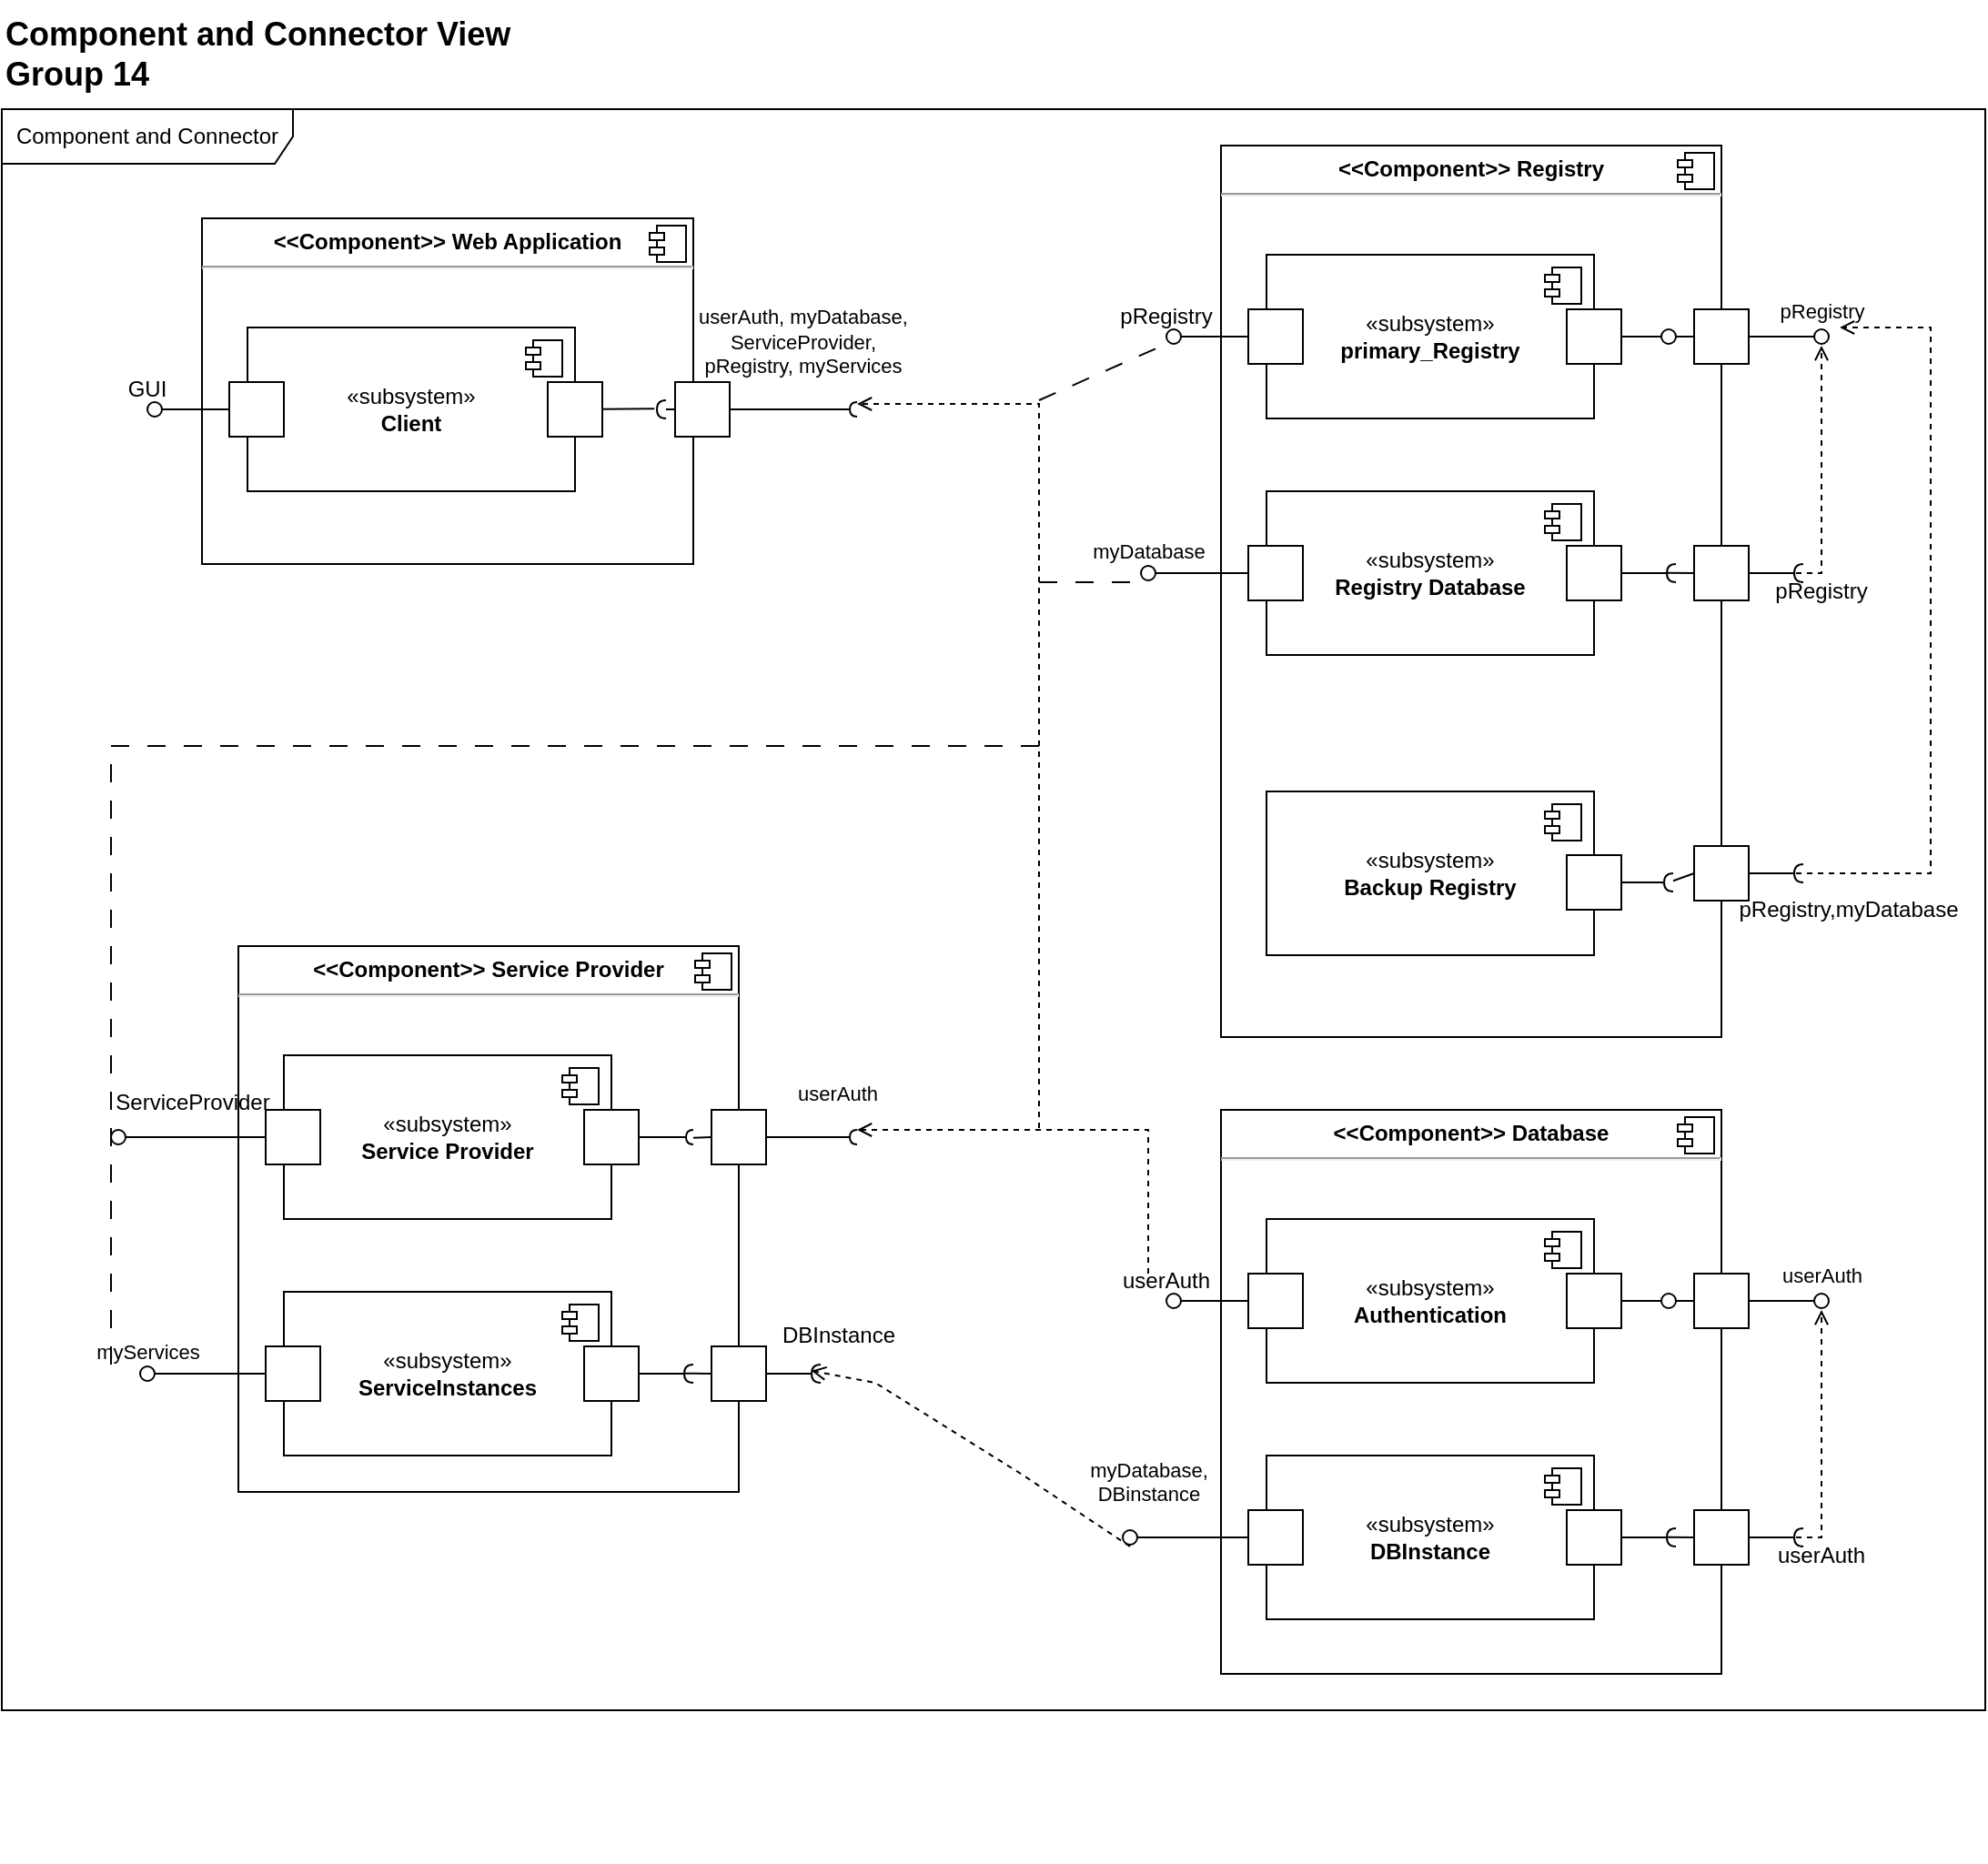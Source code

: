 <mxfile version="22.1.2" type="device">
  <diagram name="Page-1" id="b5b7bab2-c9e2-2cf4-8b2a-24fd1a2a6d21">
    <mxGraphModel dx="2400" dy="720" grid="1" gridSize="10" guides="1" tooltips="1" connect="1" arrows="1" fold="1" page="1" pageScale="1" pageWidth="827" pageHeight="1169" background="none" math="0" shadow="0">
      <root>
        <mxCell id="0" />
        <mxCell id="1" parent="0" />
        <mxCell id="oTCCA9rSkmGnC_1_AHJk-1" value="Component and Connector" style="shape=umlFrame;whiteSpace=wrap;html=1;pointerEvents=0;recursiveResize=0;container=1;collapsible=0;width=160;" vertex="1" parent="1">
          <mxGeometry x="-680" y="120" width="1090" height="880" as="geometry" />
        </mxCell>
        <mxCell id="oTCCA9rSkmGnC_1_AHJk-16" value="&lt;p style=&quot;margin:0px;margin-top:6px;text-align:center;&quot;&gt;&lt;b&gt;&amp;lt;&amp;lt;Component&amp;gt;&amp;gt; Registry&lt;/b&gt;&lt;/p&gt;&lt;hr&gt;&lt;p style=&quot;margin:0px;margin-left:8px;&quot;&gt;&lt;br&gt;&lt;/p&gt;" style="align=left;overflow=fill;html=1;dropTarget=0;whiteSpace=wrap;" vertex="1" parent="oTCCA9rSkmGnC_1_AHJk-1">
          <mxGeometry x="670" y="20" width="275" height="490" as="geometry" />
        </mxCell>
        <mxCell id="oTCCA9rSkmGnC_1_AHJk-17" value="" style="shape=component;jettyWidth=8;jettyHeight=4;" vertex="1" parent="oTCCA9rSkmGnC_1_AHJk-16">
          <mxGeometry x="1" width="20" height="20" relative="1" as="geometry">
            <mxPoint x="-24" y="4" as="offset" />
          </mxGeometry>
        </mxCell>
        <mxCell id="oTCCA9rSkmGnC_1_AHJk-65" value="«subsystem»&lt;br&gt;&lt;b&gt;primary_Registry&lt;/b&gt;" style="html=1;dropTarget=0;whiteSpace=wrap;" vertex="1" parent="oTCCA9rSkmGnC_1_AHJk-1">
          <mxGeometry x="695" y="80" width="180" height="90" as="geometry" />
        </mxCell>
        <mxCell id="oTCCA9rSkmGnC_1_AHJk-66" value="" style="shape=module;jettyWidth=8;jettyHeight=4;" vertex="1" parent="oTCCA9rSkmGnC_1_AHJk-65">
          <mxGeometry x="1" width="20" height="20" relative="1" as="geometry">
            <mxPoint x="-27" y="7" as="offset" />
          </mxGeometry>
        </mxCell>
        <mxCell id="oTCCA9rSkmGnC_1_AHJk-67" value="" style="html=1;rounded=0;direction=west;rotation=-180;" vertex="1" parent="oTCCA9rSkmGnC_1_AHJk-1">
          <mxGeometry x="685" y="110" width="30" height="30" as="geometry" />
        </mxCell>
        <mxCell id="oTCCA9rSkmGnC_1_AHJk-68" value="" style="endArrow=none;html=1;rounded=0;align=center;verticalAlign=top;endFill=0;labelBackgroundColor=none;endSize=2;" edge="1" parent="oTCCA9rSkmGnC_1_AHJk-1" source="oTCCA9rSkmGnC_1_AHJk-67" target="oTCCA9rSkmGnC_1_AHJk-69">
          <mxGeometry relative="1" as="geometry" />
        </mxCell>
        <mxCell id="oTCCA9rSkmGnC_1_AHJk-69" value="" style="ellipse;html=1;fontSize=11;align=center;fillColor=none;points=[];aspect=fixed;resizable=0;verticalAlign=bottom;labelPosition=center;verticalLabelPosition=top;flipH=1;" vertex="1" parent="oTCCA9rSkmGnC_1_AHJk-1">
          <mxGeometry x="640" y="121" width="8" height="8" as="geometry" />
        </mxCell>
        <mxCell id="oTCCA9rSkmGnC_1_AHJk-70" value="«subsystem»&lt;br&gt;&lt;b&gt;Registry Database&lt;/b&gt;" style="html=1;dropTarget=0;whiteSpace=wrap;" vertex="1" parent="oTCCA9rSkmGnC_1_AHJk-1">
          <mxGeometry x="695" y="210" width="180" height="90" as="geometry" />
        </mxCell>
        <mxCell id="oTCCA9rSkmGnC_1_AHJk-71" value="" style="shape=module;jettyWidth=8;jettyHeight=4;" vertex="1" parent="oTCCA9rSkmGnC_1_AHJk-70">
          <mxGeometry x="1" width="20" height="20" relative="1" as="geometry">
            <mxPoint x="-27" y="7" as="offset" />
          </mxGeometry>
        </mxCell>
        <mxCell id="oTCCA9rSkmGnC_1_AHJk-72" value="" style="html=1;rounded=0;direction=west;rotation=-180;" vertex="1" parent="oTCCA9rSkmGnC_1_AHJk-1">
          <mxGeometry x="685" y="240" width="30" height="30" as="geometry" />
        </mxCell>
        <mxCell id="oTCCA9rSkmGnC_1_AHJk-75" value="" style="html=1;rounded=0;" vertex="1" parent="oTCCA9rSkmGnC_1_AHJk-1">
          <mxGeometry x="860" y="240" width="30" height="30" as="geometry" />
        </mxCell>
        <mxCell id="oTCCA9rSkmGnC_1_AHJk-76" value="" style="endArrow=none;html=1;rounded=0;align=center;verticalAlign=top;endFill=0;labelBackgroundColor=none;endSize=2;" edge="1" source="oTCCA9rSkmGnC_1_AHJk-75" target="oTCCA9rSkmGnC_1_AHJk-77" parent="oTCCA9rSkmGnC_1_AHJk-1">
          <mxGeometry relative="1" as="geometry" />
        </mxCell>
        <mxCell id="oTCCA9rSkmGnC_1_AHJk-77" value="" style="shape=requiredInterface;html=1;fontSize=11;align=center;fillColor=none;points=[];aspect=fixed;resizable=0;verticalAlign=bottom;labelPosition=center;verticalLabelPosition=top;flipH=1;" vertex="1" parent="oTCCA9rSkmGnC_1_AHJk-1">
          <mxGeometry x="915" y="250" width="5" height="10" as="geometry" />
        </mxCell>
        <mxCell id="oTCCA9rSkmGnC_1_AHJk-81" value="«subsystem»&lt;br&gt;&lt;b&gt;Backup Registry&lt;/b&gt;" style="html=1;dropTarget=0;whiteSpace=wrap;" vertex="1" parent="oTCCA9rSkmGnC_1_AHJk-1">
          <mxGeometry x="695" y="375" width="180" height="90" as="geometry" />
        </mxCell>
        <mxCell id="oTCCA9rSkmGnC_1_AHJk-82" value="" style="shape=module;jettyWidth=8;jettyHeight=4;" vertex="1" parent="oTCCA9rSkmGnC_1_AHJk-81">
          <mxGeometry x="1" width="20" height="20" relative="1" as="geometry">
            <mxPoint x="-27" y="7" as="offset" />
          </mxGeometry>
        </mxCell>
        <mxCell id="oTCCA9rSkmGnC_1_AHJk-90" value="" style="html=1;rounded=0;" vertex="1" parent="oTCCA9rSkmGnC_1_AHJk-1">
          <mxGeometry x="860" y="110" width="30" height="30" as="geometry" />
        </mxCell>
        <mxCell id="oTCCA9rSkmGnC_1_AHJk-91" value="" style="endArrow=none;html=1;rounded=0;align=center;verticalAlign=top;endFill=0;labelBackgroundColor=none;endSize=2;" edge="1" source="oTCCA9rSkmGnC_1_AHJk-90" target="oTCCA9rSkmGnC_1_AHJk-92" parent="oTCCA9rSkmGnC_1_AHJk-1">
          <mxGeometry relative="1" as="geometry" />
        </mxCell>
        <mxCell id="oTCCA9rSkmGnC_1_AHJk-92" value="" style="ellipse;html=1;fontSize=11;align=center;fillColor=none;points=[];aspect=fixed;resizable=0;verticalAlign=bottom;labelPosition=center;verticalLabelPosition=top;flipH=1;" vertex="1" parent="oTCCA9rSkmGnC_1_AHJk-1">
          <mxGeometry x="912" y="121" width="8" height="8" as="geometry" />
        </mxCell>
        <mxCell id="oTCCA9rSkmGnC_1_AHJk-96" value="myDatabase" style="html=1;verticalAlign=bottom;labelBackgroundColor=none;startArrow=oval;startFill=0;startSize=8;endArrow=none;rounded=0;entryX=0;entryY=0.5;entryDx=0;entryDy=0;" edge="1" parent="oTCCA9rSkmGnC_1_AHJk-1" target="oTCCA9rSkmGnC_1_AHJk-72">
          <mxGeometry x="-1" y="3" relative="1" as="geometry">
            <mxPoint x="630" y="255" as="sourcePoint" />
            <mxPoint x="670" y="260" as="targetPoint" />
          </mxGeometry>
        </mxCell>
        <mxCell id="oTCCA9rSkmGnC_1_AHJk-102" value="" style="html=1;rounded=0;" vertex="1" parent="oTCCA9rSkmGnC_1_AHJk-1">
          <mxGeometry x="930" y="110" width="30" height="30" as="geometry" />
        </mxCell>
        <mxCell id="oTCCA9rSkmGnC_1_AHJk-108" value="pRegistry" style="html=1;verticalAlign=bottom;labelBackgroundColor=none;startArrow=oval;startFill=0;startSize=8;endArrow=none;rounded=0;entryX=1;entryY=0.5;entryDx=0;entryDy=0;" edge="1" parent="oTCCA9rSkmGnC_1_AHJk-1" target="oTCCA9rSkmGnC_1_AHJk-102">
          <mxGeometry x="-1" y="-5" relative="1" as="geometry">
            <mxPoint x="1000" y="125" as="sourcePoint" />
            <mxPoint x="977.5" y="121" as="targetPoint" />
            <mxPoint as="offset" />
          </mxGeometry>
        </mxCell>
        <mxCell id="oTCCA9rSkmGnC_1_AHJk-109" value="" style="html=1;rounded=0;" vertex="1" parent="oTCCA9rSkmGnC_1_AHJk-1">
          <mxGeometry x="930" y="240" width="30" height="30" as="geometry" />
        </mxCell>
        <mxCell id="oTCCA9rSkmGnC_1_AHJk-110" value="" style="endArrow=none;html=1;rounded=0;align=center;verticalAlign=top;endFill=0;labelBackgroundColor=none;endSize=2;" edge="1" source="oTCCA9rSkmGnC_1_AHJk-109" target="oTCCA9rSkmGnC_1_AHJk-111" parent="oTCCA9rSkmGnC_1_AHJk-1">
          <mxGeometry relative="1" as="geometry" />
        </mxCell>
        <mxCell id="oTCCA9rSkmGnC_1_AHJk-111" value="" style="shape=requiredInterface;html=1;fontSize=11;align=center;fillColor=none;points=[];aspect=fixed;resizable=0;verticalAlign=bottom;labelPosition=center;verticalLabelPosition=top;flipH=1;" vertex="1" parent="oTCCA9rSkmGnC_1_AHJk-1">
          <mxGeometry x="985" y="250" width="5" height="10" as="geometry" />
        </mxCell>
        <mxCell id="oTCCA9rSkmGnC_1_AHJk-112" value="" style="endArrow=open;html=1;rounded=0;align=center;verticalAlign=bottom;dashed=1;endFill=0;labelBackgroundColor=none;exitX=0.798;exitY=0.502;exitDx=0;exitDy=0;exitPerimeter=0;" edge="1" parent="oTCCA9rSkmGnC_1_AHJk-1" source="oTCCA9rSkmGnC_1_AHJk-111">
          <mxGeometry relative="1" as="geometry">
            <mxPoint x="1000" y="254" as="sourcePoint" />
            <mxPoint x="1000" y="130" as="targetPoint" />
            <Array as="points">
              <mxPoint x="1000" y="255" />
            </Array>
          </mxGeometry>
        </mxCell>
        <mxCell id="oTCCA9rSkmGnC_1_AHJk-113" value="" style="resizable=0;html=1;align=center;verticalAlign=top;labelBackgroundColor=none;" connectable="0" vertex="1" parent="oTCCA9rSkmGnC_1_AHJk-112">
          <mxGeometry relative="1" as="geometry" />
        </mxCell>
        <mxCell id="oTCCA9rSkmGnC_1_AHJk-117" value="" style="endArrow=none;html=1;rounded=0;entryX=0;entryY=0.5;entryDx=0;entryDy=0;" edge="1" parent="oTCCA9rSkmGnC_1_AHJk-1" source="oTCCA9rSkmGnC_1_AHJk-92" target="oTCCA9rSkmGnC_1_AHJk-102">
          <mxGeometry width="50" height="50" relative="1" as="geometry">
            <mxPoint x="860" y="240" as="sourcePoint" />
            <mxPoint x="910" y="190" as="targetPoint" />
          </mxGeometry>
        </mxCell>
        <mxCell id="oTCCA9rSkmGnC_1_AHJk-119" value="" style="endArrow=none;html=1;rounded=0;entryX=0;entryY=0.5;entryDx=0;entryDy=0;exitX=0.983;exitY=0.488;exitDx=0;exitDy=0;exitPerimeter=0;" edge="1" parent="oTCCA9rSkmGnC_1_AHJk-1" source="oTCCA9rSkmGnC_1_AHJk-77" target="oTCCA9rSkmGnC_1_AHJk-109">
          <mxGeometry width="50" height="50" relative="1" as="geometry">
            <mxPoint x="910" y="160" as="sourcePoint" />
            <mxPoint x="960" y="110" as="targetPoint" />
          </mxGeometry>
        </mxCell>
        <mxCell id="oTCCA9rSkmGnC_1_AHJk-120" value="pRegistry" style="text;html=1;strokeColor=none;fillColor=none;align=center;verticalAlign=middle;whiteSpace=wrap;rounded=0;" vertex="1" parent="oTCCA9rSkmGnC_1_AHJk-1">
          <mxGeometry x="610" y="99" width="60" height="30" as="geometry" />
        </mxCell>
        <mxCell id="oTCCA9rSkmGnC_1_AHJk-121" value="pRegistry" style="text;html=1;strokeColor=none;fillColor=none;align=center;verticalAlign=middle;whiteSpace=wrap;rounded=0;" vertex="1" parent="oTCCA9rSkmGnC_1_AHJk-1">
          <mxGeometry x="970" y="250" width="60" height="30" as="geometry" />
        </mxCell>
        <mxCell id="oTCCA9rSkmGnC_1_AHJk-129" value="&lt;p style=&quot;margin:0px;margin-top:6px;text-align:center;&quot;&gt;&lt;b&gt;&amp;lt;&amp;lt;Component&amp;gt;&amp;gt; Database&lt;/b&gt;&lt;/p&gt;&lt;hr&gt;&lt;p style=&quot;margin:0px;margin-left:8px;&quot;&gt;&lt;br&gt;&lt;/p&gt;" style="align=left;overflow=fill;html=1;dropTarget=0;whiteSpace=wrap;" vertex="1" parent="oTCCA9rSkmGnC_1_AHJk-1">
          <mxGeometry x="670" y="550" width="275" height="310" as="geometry" />
        </mxCell>
        <mxCell id="oTCCA9rSkmGnC_1_AHJk-130" value="" style="shape=component;jettyWidth=8;jettyHeight=4;" vertex="1" parent="oTCCA9rSkmGnC_1_AHJk-129">
          <mxGeometry x="1" width="20" height="20" relative="1" as="geometry">
            <mxPoint x="-24" y="4" as="offset" />
          </mxGeometry>
        </mxCell>
        <mxCell id="oTCCA9rSkmGnC_1_AHJk-131" value="«subsystem»&lt;br&gt;&lt;b&gt;Authentication&lt;/b&gt;" style="html=1;dropTarget=0;whiteSpace=wrap;" vertex="1" parent="oTCCA9rSkmGnC_1_AHJk-1">
          <mxGeometry x="695" y="610" width="180" height="90" as="geometry" />
        </mxCell>
        <mxCell id="oTCCA9rSkmGnC_1_AHJk-132" value="" style="shape=module;jettyWidth=8;jettyHeight=4;" vertex="1" parent="oTCCA9rSkmGnC_1_AHJk-131">
          <mxGeometry x="1" width="20" height="20" relative="1" as="geometry">
            <mxPoint x="-27" y="7" as="offset" />
          </mxGeometry>
        </mxCell>
        <mxCell id="oTCCA9rSkmGnC_1_AHJk-133" value="" style="html=1;rounded=0;direction=west;rotation=-180;" vertex="1" parent="oTCCA9rSkmGnC_1_AHJk-1">
          <mxGeometry x="685" y="640" width="30" height="30" as="geometry" />
        </mxCell>
        <mxCell id="oTCCA9rSkmGnC_1_AHJk-134" value="" style="endArrow=none;html=1;rounded=0;align=center;verticalAlign=top;endFill=0;labelBackgroundColor=none;endSize=2;" edge="1" parent="oTCCA9rSkmGnC_1_AHJk-1" source="oTCCA9rSkmGnC_1_AHJk-133" target="oTCCA9rSkmGnC_1_AHJk-135">
          <mxGeometry relative="1" as="geometry" />
        </mxCell>
        <mxCell id="oTCCA9rSkmGnC_1_AHJk-135" value="" style="ellipse;html=1;fontSize=11;align=center;fillColor=none;points=[];aspect=fixed;resizable=0;verticalAlign=bottom;labelPosition=center;verticalLabelPosition=top;flipH=1;" vertex="1" parent="oTCCA9rSkmGnC_1_AHJk-1">
          <mxGeometry x="640" y="651" width="8" height="8" as="geometry" />
        </mxCell>
        <mxCell id="oTCCA9rSkmGnC_1_AHJk-136" value="«subsystem»&lt;br&gt;&lt;b&gt;DBInstance&lt;br&gt;&lt;/b&gt;" style="html=1;dropTarget=0;whiteSpace=wrap;" vertex="1" parent="oTCCA9rSkmGnC_1_AHJk-1">
          <mxGeometry x="695" y="740" width="180" height="90" as="geometry" />
        </mxCell>
        <mxCell id="oTCCA9rSkmGnC_1_AHJk-137" value="" style="shape=module;jettyWidth=8;jettyHeight=4;" vertex="1" parent="oTCCA9rSkmGnC_1_AHJk-136">
          <mxGeometry x="1" width="20" height="20" relative="1" as="geometry">
            <mxPoint x="-27" y="7" as="offset" />
          </mxGeometry>
        </mxCell>
        <mxCell id="oTCCA9rSkmGnC_1_AHJk-138" value="" style="html=1;rounded=0;direction=west;rotation=-180;" vertex="1" parent="oTCCA9rSkmGnC_1_AHJk-1">
          <mxGeometry x="685" y="770" width="30" height="30" as="geometry" />
        </mxCell>
        <mxCell id="oTCCA9rSkmGnC_1_AHJk-139" value="" style="html=1;rounded=0;" vertex="1" parent="oTCCA9rSkmGnC_1_AHJk-1">
          <mxGeometry x="860" y="770" width="30" height="30" as="geometry" />
        </mxCell>
        <mxCell id="oTCCA9rSkmGnC_1_AHJk-140" value="" style="endArrow=none;html=1;rounded=0;align=center;verticalAlign=top;endFill=0;labelBackgroundColor=none;endSize=2;" edge="1" parent="oTCCA9rSkmGnC_1_AHJk-1" source="oTCCA9rSkmGnC_1_AHJk-139" target="oTCCA9rSkmGnC_1_AHJk-141">
          <mxGeometry relative="1" as="geometry" />
        </mxCell>
        <mxCell id="oTCCA9rSkmGnC_1_AHJk-141" value="" style="shape=requiredInterface;html=1;fontSize=11;align=center;fillColor=none;points=[];aspect=fixed;resizable=0;verticalAlign=bottom;labelPosition=center;verticalLabelPosition=top;flipH=1;" vertex="1" parent="oTCCA9rSkmGnC_1_AHJk-1">
          <mxGeometry x="915" y="780" width="5" height="10" as="geometry" />
        </mxCell>
        <mxCell id="oTCCA9rSkmGnC_1_AHJk-145" value="" style="endArrow=none;html=1;rounded=0;align=center;verticalAlign=top;endFill=0;labelBackgroundColor=none;endSize=2;" edge="1" parent="oTCCA9rSkmGnC_1_AHJk-1">
          <mxGeometry relative="1" as="geometry">
            <mxPoint x="648" y="949.818" as="sourcePoint" />
            <mxPoint x="647.996" y="949.818" as="targetPoint" />
          </mxGeometry>
        </mxCell>
        <mxCell id="oTCCA9rSkmGnC_1_AHJk-148" value="" style="endArrow=none;html=1;rounded=0;align=center;verticalAlign=top;endFill=0;labelBackgroundColor=none;endSize=2;" edge="1" parent="oTCCA9rSkmGnC_1_AHJk-1">
          <mxGeometry relative="1" as="geometry">
            <mxPoint x="914.672" y="961.828" as="sourcePoint" />
            <mxPoint x="915" y="961.0" as="targetPoint" />
          </mxGeometry>
        </mxCell>
        <mxCell id="oTCCA9rSkmGnC_1_AHJk-150" value="" style="html=1;rounded=0;" vertex="1" parent="oTCCA9rSkmGnC_1_AHJk-1">
          <mxGeometry x="860" y="640" width="30" height="30" as="geometry" />
        </mxCell>
        <mxCell id="oTCCA9rSkmGnC_1_AHJk-151" value="" style="endArrow=none;html=1;rounded=0;align=center;verticalAlign=top;endFill=0;labelBackgroundColor=none;endSize=2;" edge="1" parent="oTCCA9rSkmGnC_1_AHJk-1" source="oTCCA9rSkmGnC_1_AHJk-150" target="oTCCA9rSkmGnC_1_AHJk-152">
          <mxGeometry relative="1" as="geometry" />
        </mxCell>
        <mxCell id="oTCCA9rSkmGnC_1_AHJk-152" value="" style="ellipse;html=1;fontSize=11;align=center;fillColor=none;points=[];aspect=fixed;resizable=0;verticalAlign=bottom;labelPosition=center;verticalLabelPosition=top;flipH=1;" vertex="1" parent="oTCCA9rSkmGnC_1_AHJk-1">
          <mxGeometry x="912" y="651" width="8" height="8" as="geometry" />
        </mxCell>
        <mxCell id="oTCCA9rSkmGnC_1_AHJk-153" value="myDatabase, &lt;br&gt;DBinstance" style="html=1;verticalAlign=bottom;labelBackgroundColor=none;startArrow=oval;startFill=0;startSize=8;endArrow=none;rounded=0;entryX=0;entryY=0.5;entryDx=0;entryDy=0;" edge="1" parent="oTCCA9rSkmGnC_1_AHJk-1">
          <mxGeometry x="-0.692" y="15" relative="1" as="geometry">
            <mxPoint x="620" y="785" as="sourcePoint" />
            <mxPoint x="685" y="785" as="targetPoint" />
            <mxPoint as="offset" />
          </mxGeometry>
        </mxCell>
        <mxCell id="oTCCA9rSkmGnC_1_AHJk-154" value="" style="html=1;rounded=0;" vertex="1" parent="oTCCA9rSkmGnC_1_AHJk-1">
          <mxGeometry x="930" y="640" width="30" height="30" as="geometry" />
        </mxCell>
        <mxCell id="oTCCA9rSkmGnC_1_AHJk-155" value="userAuth" style="html=1;verticalAlign=bottom;labelBackgroundColor=none;startArrow=oval;startFill=0;startSize=8;endArrow=none;rounded=0;entryX=1;entryY=0.5;entryDx=0;entryDy=0;" edge="1" parent="oTCCA9rSkmGnC_1_AHJk-1" target="oTCCA9rSkmGnC_1_AHJk-154">
          <mxGeometry x="-1" y="-5" relative="1" as="geometry">
            <mxPoint x="1000" y="655" as="sourcePoint" />
            <mxPoint x="977.5" y="651" as="targetPoint" />
            <mxPoint as="offset" />
          </mxGeometry>
        </mxCell>
        <mxCell id="oTCCA9rSkmGnC_1_AHJk-156" value="" style="html=1;rounded=0;" vertex="1" parent="oTCCA9rSkmGnC_1_AHJk-1">
          <mxGeometry x="930" y="770" width="30" height="30" as="geometry" />
        </mxCell>
        <mxCell id="oTCCA9rSkmGnC_1_AHJk-157" value="" style="endArrow=none;html=1;rounded=0;align=center;verticalAlign=top;endFill=0;labelBackgroundColor=none;endSize=2;" edge="1" parent="oTCCA9rSkmGnC_1_AHJk-1" source="oTCCA9rSkmGnC_1_AHJk-156" target="oTCCA9rSkmGnC_1_AHJk-158">
          <mxGeometry relative="1" as="geometry" />
        </mxCell>
        <mxCell id="oTCCA9rSkmGnC_1_AHJk-158" value="" style="shape=requiredInterface;html=1;fontSize=11;align=center;fillColor=none;points=[];aspect=fixed;resizable=0;verticalAlign=bottom;labelPosition=center;verticalLabelPosition=top;flipH=1;" vertex="1" parent="oTCCA9rSkmGnC_1_AHJk-1">
          <mxGeometry x="985" y="780" width="5" height="10" as="geometry" />
        </mxCell>
        <mxCell id="oTCCA9rSkmGnC_1_AHJk-159" value="" style="endArrow=open;html=1;rounded=0;align=center;verticalAlign=bottom;dashed=1;endFill=0;labelBackgroundColor=none;exitX=0.798;exitY=0.502;exitDx=0;exitDy=0;exitPerimeter=0;" edge="1" parent="oTCCA9rSkmGnC_1_AHJk-1" source="oTCCA9rSkmGnC_1_AHJk-158">
          <mxGeometry relative="1" as="geometry">
            <mxPoint x="1000" y="784" as="sourcePoint" />
            <mxPoint x="1000" y="660" as="targetPoint" />
            <Array as="points">
              <mxPoint x="1000" y="785" />
            </Array>
          </mxGeometry>
        </mxCell>
        <mxCell id="oTCCA9rSkmGnC_1_AHJk-160" value="" style="resizable=0;html=1;align=center;verticalAlign=top;labelBackgroundColor=none;" connectable="0" vertex="1" parent="oTCCA9rSkmGnC_1_AHJk-159">
          <mxGeometry relative="1" as="geometry" />
        </mxCell>
        <mxCell id="oTCCA9rSkmGnC_1_AHJk-161" value="" style="endArrow=none;html=1;rounded=0;entryX=0;entryY=0.5;entryDx=0;entryDy=0;" edge="1" parent="oTCCA9rSkmGnC_1_AHJk-1" source="oTCCA9rSkmGnC_1_AHJk-152" target="oTCCA9rSkmGnC_1_AHJk-154">
          <mxGeometry width="50" height="50" relative="1" as="geometry">
            <mxPoint x="860" y="770" as="sourcePoint" />
            <mxPoint x="910" y="720" as="targetPoint" />
          </mxGeometry>
        </mxCell>
        <mxCell id="oTCCA9rSkmGnC_1_AHJk-162" value="" style="endArrow=none;html=1;rounded=0;entryX=0;entryY=0.5;entryDx=0;entryDy=0;exitX=0.983;exitY=0.488;exitDx=0;exitDy=0;exitPerimeter=0;" edge="1" parent="oTCCA9rSkmGnC_1_AHJk-1" source="oTCCA9rSkmGnC_1_AHJk-141" target="oTCCA9rSkmGnC_1_AHJk-156">
          <mxGeometry width="50" height="50" relative="1" as="geometry">
            <mxPoint x="910" y="690" as="sourcePoint" />
            <mxPoint x="960" y="640" as="targetPoint" />
          </mxGeometry>
        </mxCell>
        <mxCell id="oTCCA9rSkmGnC_1_AHJk-163" value="userAuth" style="text;html=1;strokeColor=none;fillColor=none;align=center;verticalAlign=middle;whiteSpace=wrap;rounded=0;" vertex="1" parent="oTCCA9rSkmGnC_1_AHJk-1">
          <mxGeometry x="610" y="629" width="60" height="30" as="geometry" />
        </mxCell>
        <mxCell id="oTCCA9rSkmGnC_1_AHJk-164" value="userAuth" style="text;html=1;strokeColor=none;fillColor=none;align=center;verticalAlign=middle;whiteSpace=wrap;rounded=0;" vertex="1" parent="oTCCA9rSkmGnC_1_AHJk-1">
          <mxGeometry x="970" y="780" width="60" height="30" as="geometry" />
        </mxCell>
        <mxCell id="oTCCA9rSkmGnC_1_AHJk-165" value="" style="html=1;rounded=0;" vertex="1" parent="oTCCA9rSkmGnC_1_AHJk-1">
          <mxGeometry x="860" y="410" width="30" height="30" as="geometry" />
        </mxCell>
        <mxCell id="oTCCA9rSkmGnC_1_AHJk-166" value="" style="endArrow=none;html=1;rounded=0;align=center;verticalAlign=top;endFill=0;labelBackgroundColor=none;endSize=2;" edge="1" source="oTCCA9rSkmGnC_1_AHJk-175" parent="oTCCA9rSkmGnC_1_AHJk-1">
          <mxGeometry relative="1" as="geometry">
            <mxPoint x="912.001" y="425.105" as="targetPoint" />
          </mxGeometry>
        </mxCell>
        <mxCell id="oTCCA9rSkmGnC_1_AHJk-168" value="" style="html=1;rounded=0;" vertex="1" parent="oTCCA9rSkmGnC_1_AHJk-1">
          <mxGeometry x="930" y="405" width="30" height="30" as="geometry" />
        </mxCell>
        <mxCell id="oTCCA9rSkmGnC_1_AHJk-169" value="" style="endArrow=none;html=1;rounded=0;align=center;verticalAlign=top;endFill=0;labelBackgroundColor=none;endSize=2;" edge="1" parent="oTCCA9rSkmGnC_1_AHJk-1" source="oTCCA9rSkmGnC_1_AHJk-168" target="oTCCA9rSkmGnC_1_AHJk-170">
          <mxGeometry relative="1" as="geometry" />
        </mxCell>
        <mxCell id="oTCCA9rSkmGnC_1_AHJk-170" value="" style="shape=requiredInterface;html=1;fontSize=11;align=center;fillColor=none;points=[];aspect=fixed;resizable=0;verticalAlign=bottom;labelPosition=center;verticalLabelPosition=top;flipH=1;" vertex="1" parent="oTCCA9rSkmGnC_1_AHJk-1">
          <mxGeometry x="985" y="415" width="5" height="10" as="geometry" />
        </mxCell>
        <mxCell id="oTCCA9rSkmGnC_1_AHJk-171" value="" style="endArrow=open;html=1;rounded=0;align=center;verticalAlign=bottom;dashed=1;endFill=0;labelBackgroundColor=none;exitX=0.798;exitY=0.502;exitDx=0;exitDy=0;exitPerimeter=0;" edge="1" parent="oTCCA9rSkmGnC_1_AHJk-1" source="oTCCA9rSkmGnC_1_AHJk-170">
          <mxGeometry relative="1" as="geometry">
            <mxPoint x="1000" y="419" as="sourcePoint" />
            <mxPoint x="1010" y="120" as="targetPoint" />
            <Array as="points">
              <mxPoint x="1060" y="420" />
              <mxPoint x="1060" y="120" />
            </Array>
          </mxGeometry>
        </mxCell>
        <mxCell id="oTCCA9rSkmGnC_1_AHJk-172" value="" style="resizable=0;html=1;align=center;verticalAlign=top;labelBackgroundColor=none;" connectable="0" vertex="1" parent="oTCCA9rSkmGnC_1_AHJk-171">
          <mxGeometry relative="1" as="geometry" />
        </mxCell>
        <mxCell id="oTCCA9rSkmGnC_1_AHJk-173" value="pRegistry,myDatabase&lt;br&gt;" style="text;html=1;strokeColor=none;fillColor=none;align=center;verticalAlign=middle;whiteSpace=wrap;rounded=0;" vertex="1" parent="oTCCA9rSkmGnC_1_AHJk-1">
          <mxGeometry x="985" y="425" width="60" height="30" as="geometry" />
        </mxCell>
        <mxCell id="oTCCA9rSkmGnC_1_AHJk-175" value="" style="shape=requiredInterface;html=1;fontSize=11;align=center;fillColor=none;points=[];aspect=fixed;resizable=0;verticalAlign=bottom;labelPosition=center;verticalLabelPosition=top;flipH=1;" vertex="1" parent="oTCCA9rSkmGnC_1_AHJk-1">
          <mxGeometry x="913.5" y="420" width="5" height="10" as="geometry" />
        </mxCell>
        <mxCell id="oTCCA9rSkmGnC_1_AHJk-176" value="" style="endArrow=none;html=1;rounded=0;align=center;verticalAlign=top;endFill=0;labelBackgroundColor=none;endSize=2;" edge="1" parent="oTCCA9rSkmGnC_1_AHJk-1" source="oTCCA9rSkmGnC_1_AHJk-165" target="oTCCA9rSkmGnC_1_AHJk-175">
          <mxGeometry relative="1" as="geometry">
            <mxPoint x="180" y="545" as="sourcePoint" />
            <mxPoint x="202.001" y="545.105" as="targetPoint" />
          </mxGeometry>
        </mxCell>
        <mxCell id="oTCCA9rSkmGnC_1_AHJk-177" value="" style="endArrow=none;html=1;rounded=0;entryX=0;entryY=0.5;entryDx=0;entryDy=0;" edge="1" parent="oTCCA9rSkmGnC_1_AHJk-1" source="oTCCA9rSkmGnC_1_AHJk-175" target="oTCCA9rSkmGnC_1_AHJk-168">
          <mxGeometry width="50" height="50" relative="1" as="geometry">
            <mxPoint x="920" y="370" as="sourcePoint" />
            <mxPoint x="970" y="320" as="targetPoint" />
          </mxGeometry>
        </mxCell>
        <mxCell id="oTCCA9rSkmGnC_1_AHJk-236" value="&lt;p style=&quot;margin:0px;margin-top:6px;text-align:center;&quot;&gt;&lt;b&gt;&amp;lt;&amp;lt;Component&amp;gt;&amp;gt; Web Application&lt;/b&gt;&lt;/p&gt;&lt;hr&gt;&lt;p style=&quot;margin:0px;margin-left:8px;&quot;&gt;&lt;br&gt;&lt;/p&gt;" style="align=left;overflow=fill;html=1;dropTarget=0;whiteSpace=wrap;" vertex="1" parent="oTCCA9rSkmGnC_1_AHJk-1">
          <mxGeometry x="110" y="60" width="270" height="190" as="geometry" />
        </mxCell>
        <mxCell id="oTCCA9rSkmGnC_1_AHJk-237" value="" style="shape=component;jettyWidth=8;jettyHeight=4;" vertex="1" parent="oTCCA9rSkmGnC_1_AHJk-236">
          <mxGeometry x="1" width="20" height="20" relative="1" as="geometry">
            <mxPoint x="-24" y="4" as="offset" />
          </mxGeometry>
        </mxCell>
        <mxCell id="oTCCA9rSkmGnC_1_AHJk-238" value="«subsystem»&lt;br&gt;&lt;b&gt;Client&lt;/b&gt;" style="html=1;dropTarget=0;whiteSpace=wrap;" vertex="1" parent="oTCCA9rSkmGnC_1_AHJk-1">
          <mxGeometry x="135" y="120" width="180" height="90" as="geometry" />
        </mxCell>
        <mxCell id="oTCCA9rSkmGnC_1_AHJk-239" value="" style="shape=module;jettyWidth=8;jettyHeight=4;" vertex="1" parent="oTCCA9rSkmGnC_1_AHJk-238">
          <mxGeometry x="1" width="20" height="20" relative="1" as="geometry">
            <mxPoint x="-27" y="7" as="offset" />
          </mxGeometry>
        </mxCell>
        <mxCell id="oTCCA9rSkmGnC_1_AHJk-240" value="" style="html=1;rounded=0;direction=west;rotation=-180;" vertex="1" parent="oTCCA9rSkmGnC_1_AHJk-1">
          <mxGeometry x="125" y="150" width="30" height="30" as="geometry" />
        </mxCell>
        <mxCell id="oTCCA9rSkmGnC_1_AHJk-241" value="" style="endArrow=none;html=1;rounded=0;align=center;verticalAlign=top;endFill=0;labelBackgroundColor=none;endSize=2;" edge="1" parent="oTCCA9rSkmGnC_1_AHJk-1" source="oTCCA9rSkmGnC_1_AHJk-240" target="oTCCA9rSkmGnC_1_AHJk-242">
          <mxGeometry relative="1" as="geometry" />
        </mxCell>
        <mxCell id="oTCCA9rSkmGnC_1_AHJk-242" value="" style="ellipse;html=1;fontSize=11;align=center;fillColor=none;points=[];aspect=fixed;resizable=0;verticalAlign=bottom;labelPosition=center;verticalLabelPosition=top;flipH=1;" vertex="1" parent="oTCCA9rSkmGnC_1_AHJk-1">
          <mxGeometry x="80" y="161" width="8" height="8" as="geometry" />
        </mxCell>
        <mxCell id="oTCCA9rSkmGnC_1_AHJk-252" value="" style="endArrow=none;html=1;rounded=0;align=center;verticalAlign=top;endFill=0;labelBackgroundColor=none;endSize=2;" edge="1" parent="oTCCA9rSkmGnC_1_AHJk-1">
          <mxGeometry relative="1" as="geometry">
            <mxPoint x="87.996" y="459.818" as="targetPoint" />
            <mxPoint x="88.0" y="459.818" as="sourcePoint" />
          </mxGeometry>
        </mxCell>
        <mxCell id="oTCCA9rSkmGnC_1_AHJk-254" value="" style="endArrow=none;html=1;rounded=0;align=center;verticalAlign=top;endFill=0;labelBackgroundColor=none;endSize=2;" edge="1" parent="oTCCA9rSkmGnC_1_AHJk-1">
          <mxGeometry relative="1" as="geometry">
            <mxPoint x="355" y="471.0" as="targetPoint" />
            <mxPoint x="354.672" y="471.828" as="sourcePoint" />
          </mxGeometry>
        </mxCell>
        <mxCell id="oTCCA9rSkmGnC_1_AHJk-255" value="" style="html=1;rounded=0;" vertex="1" parent="oTCCA9rSkmGnC_1_AHJk-1">
          <mxGeometry x="300" y="150" width="30" height="30" as="geometry" />
        </mxCell>
        <mxCell id="oTCCA9rSkmGnC_1_AHJk-256" value="" style="endArrow=none;html=1;rounded=0;align=center;verticalAlign=top;endFill=0;labelBackgroundColor=none;endSize=2;entryX=1.275;entryY=0.463;entryDx=0;entryDy=0;entryPerimeter=0;" edge="1" parent="oTCCA9rSkmGnC_1_AHJk-1" source="oTCCA9rSkmGnC_1_AHJk-255" target="oTCCA9rSkmGnC_1_AHJk-342">
          <mxGeometry relative="1" as="geometry">
            <mxPoint x="352.001" y="164.93" as="targetPoint" />
          </mxGeometry>
        </mxCell>
        <mxCell id="oTCCA9rSkmGnC_1_AHJk-259" value="" style="html=1;rounded=0;" vertex="1" parent="oTCCA9rSkmGnC_1_AHJk-1">
          <mxGeometry x="370" y="150" width="30" height="30" as="geometry" />
        </mxCell>
        <mxCell id="oTCCA9rSkmGnC_1_AHJk-266" value="" style="endArrow=none;html=1;rounded=0;entryX=0;entryY=0.5;entryDx=0;entryDy=0;" edge="1" parent="oTCCA9rSkmGnC_1_AHJk-1" source="oTCCA9rSkmGnC_1_AHJk-342" target="oTCCA9rSkmGnC_1_AHJk-259">
          <mxGeometry width="50" height="50" relative="1" as="geometry">
            <mxPoint x="359.994" y="164.79" as="sourcePoint" />
            <mxPoint x="350" y="230" as="targetPoint" />
          </mxGeometry>
        </mxCell>
        <mxCell id="oTCCA9rSkmGnC_1_AHJk-268" value="GUI" style="text;html=1;strokeColor=none;fillColor=none;align=center;verticalAlign=middle;whiteSpace=wrap;rounded=0;" vertex="1" parent="oTCCA9rSkmGnC_1_AHJk-1">
          <mxGeometry x="50" y="139" width="60" height="30" as="geometry" />
        </mxCell>
        <mxCell id="oTCCA9rSkmGnC_1_AHJk-309" value="&lt;p style=&quot;margin:0px;margin-top:6px;text-align:center;&quot;&gt;&lt;b&gt;&amp;lt;&amp;lt;Component&amp;gt;&amp;gt; Service Provider&lt;/b&gt;&lt;/p&gt;&lt;hr&gt;&lt;p style=&quot;margin:0px;margin-left:8px;&quot;&gt;&lt;br&gt;&lt;/p&gt;" style="align=left;overflow=fill;html=1;dropTarget=0;whiteSpace=wrap;" vertex="1" parent="oTCCA9rSkmGnC_1_AHJk-1">
          <mxGeometry x="130" y="460" width="275" height="300" as="geometry" />
        </mxCell>
        <mxCell id="oTCCA9rSkmGnC_1_AHJk-310" value="" style="shape=component;jettyWidth=8;jettyHeight=4;" vertex="1" parent="oTCCA9rSkmGnC_1_AHJk-309">
          <mxGeometry x="1" width="20" height="20" relative="1" as="geometry">
            <mxPoint x="-24" y="4" as="offset" />
          </mxGeometry>
        </mxCell>
        <mxCell id="oTCCA9rSkmGnC_1_AHJk-311" value="«subsystem»&lt;br&gt;&lt;b&gt;Service Provider&lt;/b&gt;" style="html=1;dropTarget=0;whiteSpace=wrap;" vertex="1" parent="oTCCA9rSkmGnC_1_AHJk-1">
          <mxGeometry x="155" y="520" width="180" height="90" as="geometry" />
        </mxCell>
        <mxCell id="oTCCA9rSkmGnC_1_AHJk-312" value="" style="shape=module;jettyWidth=8;jettyHeight=4;" vertex="1" parent="oTCCA9rSkmGnC_1_AHJk-311">
          <mxGeometry x="1" width="20" height="20" relative="1" as="geometry">
            <mxPoint x="-27" y="7" as="offset" />
          </mxGeometry>
        </mxCell>
        <mxCell id="oTCCA9rSkmGnC_1_AHJk-313" value="" style="html=1;rounded=0;direction=west;rotation=-180;" vertex="1" parent="oTCCA9rSkmGnC_1_AHJk-1">
          <mxGeometry x="145" y="550" width="30" height="30" as="geometry" />
        </mxCell>
        <mxCell id="oTCCA9rSkmGnC_1_AHJk-314" value="" style="endArrow=none;html=1;rounded=0;align=center;verticalAlign=top;endFill=0;labelBackgroundColor=none;endSize=2;" edge="1" parent="oTCCA9rSkmGnC_1_AHJk-1" source="oTCCA9rSkmGnC_1_AHJk-313" target="oTCCA9rSkmGnC_1_AHJk-315">
          <mxGeometry relative="1" as="geometry" />
        </mxCell>
        <mxCell id="oTCCA9rSkmGnC_1_AHJk-315" value="" style="ellipse;html=1;fontSize=11;align=center;fillColor=none;points=[];aspect=fixed;resizable=0;verticalAlign=bottom;labelPosition=center;verticalLabelPosition=top;flipH=1;" vertex="1" parent="oTCCA9rSkmGnC_1_AHJk-1">
          <mxGeometry x="60" y="561" width="8" height="8" as="geometry" />
        </mxCell>
        <mxCell id="oTCCA9rSkmGnC_1_AHJk-316" value="«subsystem»&lt;br&gt;&lt;b&gt;ServiceInstances&lt;br&gt;&lt;/b&gt;" style="html=1;dropTarget=0;whiteSpace=wrap;" vertex="1" parent="oTCCA9rSkmGnC_1_AHJk-1">
          <mxGeometry x="155" y="650" width="180" height="90" as="geometry" />
        </mxCell>
        <mxCell id="oTCCA9rSkmGnC_1_AHJk-317" value="" style="shape=module;jettyWidth=8;jettyHeight=4;" vertex="1" parent="oTCCA9rSkmGnC_1_AHJk-316">
          <mxGeometry x="1" width="20" height="20" relative="1" as="geometry">
            <mxPoint x="-27" y="7" as="offset" />
          </mxGeometry>
        </mxCell>
        <mxCell id="oTCCA9rSkmGnC_1_AHJk-318" value="" style="html=1;rounded=0;direction=west;rotation=-180;" vertex="1" parent="oTCCA9rSkmGnC_1_AHJk-1">
          <mxGeometry x="145" y="680" width="30" height="30" as="geometry" />
        </mxCell>
        <mxCell id="oTCCA9rSkmGnC_1_AHJk-319" value="" style="html=1;rounded=0;" vertex="1" parent="oTCCA9rSkmGnC_1_AHJk-1">
          <mxGeometry x="320" y="680" width="30" height="30" as="geometry" />
        </mxCell>
        <mxCell id="oTCCA9rSkmGnC_1_AHJk-320" value="" style="endArrow=none;html=1;rounded=0;align=center;verticalAlign=top;endFill=0;labelBackgroundColor=none;endSize=2;" edge="1" parent="oTCCA9rSkmGnC_1_AHJk-1" source="oTCCA9rSkmGnC_1_AHJk-319" target="oTCCA9rSkmGnC_1_AHJk-321">
          <mxGeometry relative="1" as="geometry" />
        </mxCell>
        <mxCell id="oTCCA9rSkmGnC_1_AHJk-321" value="" style="shape=requiredInterface;html=1;fontSize=11;align=center;fillColor=none;points=[];aspect=fixed;resizable=0;verticalAlign=bottom;labelPosition=center;verticalLabelPosition=top;flipH=1;" vertex="1" parent="oTCCA9rSkmGnC_1_AHJk-1">
          <mxGeometry x="375" y="690" width="5" height="10" as="geometry" />
        </mxCell>
        <mxCell id="oTCCA9rSkmGnC_1_AHJk-322" value="" style="html=1;rounded=0;" vertex="1" parent="oTCCA9rSkmGnC_1_AHJk-1">
          <mxGeometry x="320" y="550" width="30" height="30" as="geometry" />
        </mxCell>
        <mxCell id="oTCCA9rSkmGnC_1_AHJk-325" value="myServices" style="html=1;verticalAlign=bottom;labelBackgroundColor=none;startArrow=oval;startFill=0;startSize=8;endArrow=none;rounded=0;entryX=0;entryY=0.5;entryDx=0;entryDy=0;" edge="1" parent="oTCCA9rSkmGnC_1_AHJk-1" target="oTCCA9rSkmGnC_1_AHJk-318">
          <mxGeometry x="-1" y="3" relative="1" as="geometry">
            <mxPoint x="80" y="695" as="sourcePoint" />
            <mxPoint x="130" y="700" as="targetPoint" />
          </mxGeometry>
        </mxCell>
        <mxCell id="oTCCA9rSkmGnC_1_AHJk-326" value="" style="html=1;rounded=0;" vertex="1" parent="oTCCA9rSkmGnC_1_AHJk-1">
          <mxGeometry x="390" y="550" width="30" height="30" as="geometry" />
        </mxCell>
        <mxCell id="oTCCA9rSkmGnC_1_AHJk-328" value="" style="html=1;rounded=0;" vertex="1" parent="oTCCA9rSkmGnC_1_AHJk-1">
          <mxGeometry x="390" y="680" width="30" height="30" as="geometry" />
        </mxCell>
        <mxCell id="oTCCA9rSkmGnC_1_AHJk-329" value="" style="endArrow=none;html=1;rounded=0;align=center;verticalAlign=top;endFill=0;labelBackgroundColor=none;endSize=2;" edge="1" parent="oTCCA9rSkmGnC_1_AHJk-1" source="oTCCA9rSkmGnC_1_AHJk-328" target="oTCCA9rSkmGnC_1_AHJk-330">
          <mxGeometry relative="1" as="geometry" />
        </mxCell>
        <mxCell id="oTCCA9rSkmGnC_1_AHJk-330" value="" style="shape=requiredInterface;html=1;fontSize=11;align=center;fillColor=none;points=[];aspect=fixed;resizable=0;verticalAlign=bottom;labelPosition=center;verticalLabelPosition=top;flipH=1;" vertex="1" parent="oTCCA9rSkmGnC_1_AHJk-1">
          <mxGeometry x="445" y="690" width="5" height="10" as="geometry" />
        </mxCell>
        <mxCell id="oTCCA9rSkmGnC_1_AHJk-331" value="" style="endArrow=open;html=1;rounded=0;align=center;verticalAlign=bottom;dashed=1;endFill=0;labelBackgroundColor=none;" edge="1" parent="oTCCA9rSkmGnC_1_AHJk-1">
          <mxGeometry relative="1" as="geometry">
            <mxPoint x="630" y="640" as="sourcePoint" />
            <mxPoint x="470" y="561" as="targetPoint" />
            <Array as="points">
              <mxPoint x="630" y="561" />
            </Array>
          </mxGeometry>
        </mxCell>
        <mxCell id="oTCCA9rSkmGnC_1_AHJk-332" value="" style="resizable=0;html=1;align=center;verticalAlign=top;labelBackgroundColor=none;" connectable="0" vertex="1" parent="oTCCA9rSkmGnC_1_AHJk-331">
          <mxGeometry relative="1" as="geometry" />
        </mxCell>
        <mxCell id="oTCCA9rSkmGnC_1_AHJk-333" value="" style="endArrow=none;html=1;rounded=0;entryX=0;entryY=0.5;entryDx=0;entryDy=0;" edge="1" parent="oTCCA9rSkmGnC_1_AHJk-1" target="oTCCA9rSkmGnC_1_AHJk-326">
          <mxGeometry width="50" height="50" relative="1" as="geometry">
            <mxPoint x="379.985" y="565.347" as="sourcePoint" />
            <mxPoint x="370" y="630" as="targetPoint" />
          </mxGeometry>
        </mxCell>
        <mxCell id="oTCCA9rSkmGnC_1_AHJk-334" value="" style="endArrow=none;html=1;rounded=0;entryX=0;entryY=0.5;entryDx=0;entryDy=0;exitX=0.983;exitY=0.488;exitDx=0;exitDy=0;exitPerimeter=0;" edge="1" parent="oTCCA9rSkmGnC_1_AHJk-1" source="oTCCA9rSkmGnC_1_AHJk-321" target="oTCCA9rSkmGnC_1_AHJk-328">
          <mxGeometry width="50" height="50" relative="1" as="geometry">
            <mxPoint x="370" y="600" as="sourcePoint" />
            <mxPoint x="420" y="550" as="targetPoint" />
          </mxGeometry>
        </mxCell>
        <mxCell id="oTCCA9rSkmGnC_1_AHJk-335" value="ServiceProvider" style="text;html=1;strokeColor=none;fillColor=none;align=center;verticalAlign=middle;whiteSpace=wrap;rounded=0;" vertex="1" parent="oTCCA9rSkmGnC_1_AHJk-1">
          <mxGeometry x="75" y="531" width="60" height="30" as="geometry" />
        </mxCell>
        <mxCell id="oTCCA9rSkmGnC_1_AHJk-336" value="DBInstance" style="text;html=1;strokeColor=none;fillColor=none;align=center;verticalAlign=middle;whiteSpace=wrap;rounded=0;" vertex="1" parent="oTCCA9rSkmGnC_1_AHJk-1">
          <mxGeometry x="430" y="659" width="60" height="30" as="geometry" />
        </mxCell>
        <mxCell id="oTCCA9rSkmGnC_1_AHJk-337" value="userAuth" style="html=1;verticalAlign=bottom;labelBackgroundColor=none;startArrow=halfCircle;startFill=0;startSize=2;endArrow=none;rounded=0;entryX=1;entryY=0.5;entryDx=0;entryDy=0;" edge="1" parent="oTCCA9rSkmGnC_1_AHJk-1" target="oTCCA9rSkmGnC_1_AHJk-326">
          <mxGeometry x="-0.6" y="-15" relative="1" as="geometry">
            <mxPoint x="470" y="565" as="sourcePoint" />
            <mxPoint x="535" y="610" as="targetPoint" />
            <mxPoint x="-1" as="offset" />
          </mxGeometry>
        </mxCell>
        <mxCell id="oTCCA9rSkmGnC_1_AHJk-340" value="" style="endArrow=open;html=1;rounded=0;align=center;verticalAlign=bottom;dashed=1;endFill=0;labelBackgroundColor=none;entryX=1.04;entryY=0.34;entryDx=0;entryDy=0;entryPerimeter=0;" edge="1" parent="oTCCA9rSkmGnC_1_AHJk-1" target="oTCCA9rSkmGnC_1_AHJk-330">
          <mxGeometry relative="1" as="geometry">
            <mxPoint x="620" y="790" as="sourcePoint" />
            <mxPoint x="405.0" y="700.05" as="targetPoint" />
            <Array as="points">
              <mxPoint x="560" y="750" />
              <mxPoint x="480" y="700" />
            </Array>
          </mxGeometry>
        </mxCell>
        <mxCell id="oTCCA9rSkmGnC_1_AHJk-341" value="" style="resizable=0;html=1;align=center;verticalAlign=top;labelBackgroundColor=none;" connectable="0" vertex="1" parent="oTCCA9rSkmGnC_1_AHJk-340">
          <mxGeometry relative="1" as="geometry" />
        </mxCell>
        <mxCell id="oTCCA9rSkmGnC_1_AHJk-342" value="" style="shape=requiredInterface;html=1;fontSize=11;align=center;fillColor=none;points=[];aspect=fixed;resizable=0;verticalAlign=bottom;labelPosition=center;verticalLabelPosition=top;flipH=1;" vertex="1" parent="oTCCA9rSkmGnC_1_AHJk-1">
          <mxGeometry x="360" y="160" width="5" height="10" as="geometry" />
        </mxCell>
        <mxCell id="oTCCA9rSkmGnC_1_AHJk-347" value="userAuth, myDatabase,&lt;br&gt;ServiceProvider,&lt;br&gt;pRegistry, myServices" style="html=1;verticalAlign=bottom;labelBackgroundColor=none;startArrow=halfCircle;startFill=0;startSize=2;endArrow=none;rounded=0;entryX=1;entryY=0.5;entryDx=0;entryDy=0;" edge="1" parent="oTCCA9rSkmGnC_1_AHJk-1" target="oTCCA9rSkmGnC_1_AHJk-259">
          <mxGeometry x="-0.143" y="-15" relative="1" as="geometry">
            <mxPoint x="470" y="165" as="sourcePoint" />
            <mxPoint x="410" y="270" as="targetPoint" />
            <mxPoint as="offset" />
          </mxGeometry>
        </mxCell>
        <mxCell id="oTCCA9rSkmGnC_1_AHJk-351" value="" style="endArrow=open;html=1;rounded=0;align=center;verticalAlign=bottom;dashed=1;endFill=0;labelBackgroundColor=none;" edge="1" parent="oTCCA9rSkmGnC_1_AHJk-1">
          <mxGeometry relative="1" as="geometry">
            <mxPoint x="570" y="560" as="sourcePoint" />
            <mxPoint x="470" y="162" as="targetPoint" />
            <Array as="points">
              <mxPoint x="570" y="390" />
              <mxPoint x="570" y="162" />
            </Array>
          </mxGeometry>
        </mxCell>
        <mxCell id="oTCCA9rSkmGnC_1_AHJk-352" value="" style="resizable=0;html=1;align=center;verticalAlign=top;labelBackgroundColor=none;" connectable="0" vertex="1" parent="oTCCA9rSkmGnC_1_AHJk-351">
          <mxGeometry relative="1" as="geometry" />
        </mxCell>
        <mxCell id="oTCCA9rSkmGnC_1_AHJk-356" value="" style="endArrow=none;startArrow=none;endFill=0;startFill=0;endSize=8;html=1;verticalAlign=bottom;dashed=1;labelBackgroundColor=none;dashPattern=10 10;rounded=0;" edge="1" parent="oTCCA9rSkmGnC_1_AHJk-1">
          <mxGeometry width="160" relative="1" as="geometry">
            <mxPoint x="570" y="260" as="sourcePoint" />
            <mxPoint x="630" y="260" as="targetPoint" />
          </mxGeometry>
        </mxCell>
        <mxCell id="oTCCA9rSkmGnC_1_AHJk-339" value="" style="html=1;verticalAlign=bottom;labelBackgroundColor=none;startArrow=halfCircle;startFill=0;startSize=2;endArrow=none;rounded=0;entryX=1;entryY=0.5;entryDx=0;entryDy=0;" edge="1" parent="1" target="oTCCA9rSkmGnC_1_AHJk-322">
          <mxGeometry x="-0.6" y="-15" relative="1" as="geometry">
            <mxPoint x="-330" y="685" as="sourcePoint" />
            <mxPoint x="-280" y="695" as="targetPoint" />
            <mxPoint x="-1" as="offset" />
          </mxGeometry>
        </mxCell>
        <mxCell id="oTCCA9rSkmGnC_1_AHJk-357" value="" style="endArrow=none;startArrow=none;endFill=0;startFill=0;endSize=8;html=1;verticalAlign=bottom;dashed=1;labelBackgroundColor=none;dashPattern=10 10;rounded=0;" edge="1" parent="1">
          <mxGeometry width="160" relative="1" as="geometry">
            <mxPoint x="-620" y="810" as="sourcePoint" />
            <mxPoint x="-110" y="470" as="targetPoint" />
            <Array as="points">
              <mxPoint x="-620" y="680" />
              <mxPoint x="-620" y="470" />
            </Array>
          </mxGeometry>
        </mxCell>
        <mxCell id="oTCCA9rSkmGnC_1_AHJk-358" value="&lt;font style=&quot;font-size: 18px;&quot;&gt;&lt;b&gt;Component and Connector View&lt;br&gt;Group 14&lt;/b&gt;&lt;/font&gt;" style="text;html=1;align=left;verticalAlign=middle;resizable=0;points=[];autosize=1;strokeColor=none;fillColor=none;" vertex="1" parent="1">
          <mxGeometry x="-680" y="60" width="300" height="60" as="geometry" />
        </mxCell>
        <mxCell id="oTCCA9rSkmGnC_1_AHJk-360" value="" style="html=1;verticalAlign=bottom;labelBackgroundColor=none;startArrow=halfCircle;startFill=0;startSize=2;endArrow=none;rounded=0;entryX=1;entryY=0.5;entryDx=0;entryDy=0;" edge="1" parent="1" target="oTCCA9rSkmGnC_1_AHJk-322">
          <mxGeometry x="-1" y="3" relative="1" as="geometry">
            <mxPoint x="-300" y="685" as="sourcePoint" />
            <mxPoint x="-310" y="730" as="targetPoint" />
          </mxGeometry>
        </mxCell>
        <mxCell id="oTCCA9rSkmGnC_1_AHJk-365" value="" style="endArrow=none;startArrow=none;endFill=0;startFill=0;endSize=8;html=1;verticalAlign=bottom;dashed=1;labelBackgroundColor=none;dashPattern=10 10;rounded=0;entryX=0.5;entryY=1;entryDx=0;entryDy=0;" edge="1" parent="1" target="oTCCA9rSkmGnC_1_AHJk-120">
          <mxGeometry width="160" relative="1" as="geometry">
            <mxPoint x="-110" y="280" as="sourcePoint" />
            <mxPoint x="-40" y="390" as="targetPoint" />
          </mxGeometry>
        </mxCell>
      </root>
    </mxGraphModel>
  </diagram>
</mxfile>
